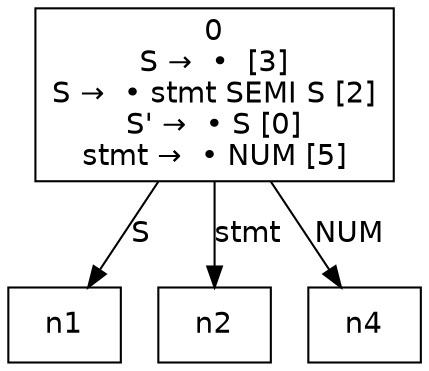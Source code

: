 digraph d{
node [fontname=Helvetica,shape=box];
edge [fontname=Helvetica];
n0 [label=<0<br />S →  •  [3]<br />S →  • stmt SEMI S [2]<br />S' →  • S [0]<br />stmt →  • NUM [5]>];
n0 -> n1 [label="S"];
n0 -> n2 [label="stmt"];
n0 -> n4 [label="NUM"];
}